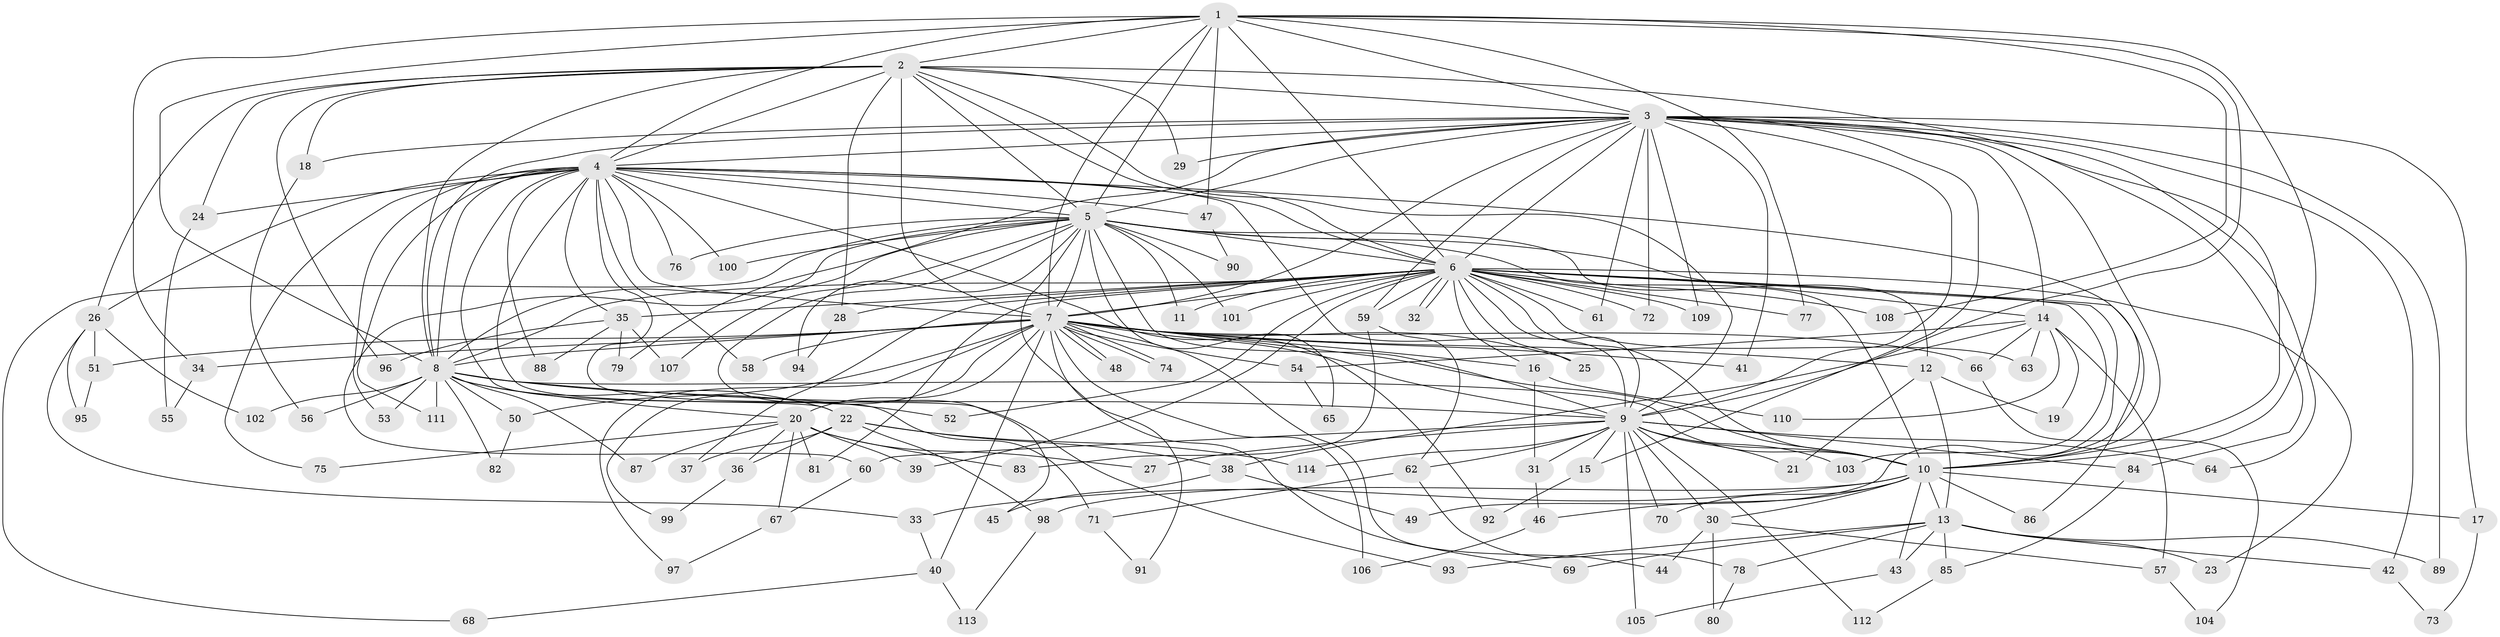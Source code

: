 // Generated by graph-tools (version 1.1) at 2025/25/03/09/25 03:25:38]
// undirected, 114 vertices, 253 edges
graph export_dot {
graph [start="1"]
  node [color=gray90,style=filled];
  1;
  2;
  3;
  4;
  5;
  6;
  7;
  8;
  9;
  10;
  11;
  12;
  13;
  14;
  15;
  16;
  17;
  18;
  19;
  20;
  21;
  22;
  23;
  24;
  25;
  26;
  27;
  28;
  29;
  30;
  31;
  32;
  33;
  34;
  35;
  36;
  37;
  38;
  39;
  40;
  41;
  42;
  43;
  44;
  45;
  46;
  47;
  48;
  49;
  50;
  51;
  52;
  53;
  54;
  55;
  56;
  57;
  58;
  59;
  60;
  61;
  62;
  63;
  64;
  65;
  66;
  67;
  68;
  69;
  70;
  71;
  72;
  73;
  74;
  75;
  76;
  77;
  78;
  79;
  80;
  81;
  82;
  83;
  84;
  85;
  86;
  87;
  88;
  89;
  90;
  91;
  92;
  93;
  94;
  95;
  96;
  97;
  98;
  99;
  100;
  101;
  102;
  103;
  104;
  105;
  106;
  107;
  108;
  109;
  110;
  111;
  112;
  113;
  114;
  1 -- 2;
  1 -- 3;
  1 -- 4;
  1 -- 5;
  1 -- 6;
  1 -- 7;
  1 -- 8;
  1 -- 9;
  1 -- 10;
  1 -- 34;
  1 -- 47;
  1 -- 77;
  1 -- 108;
  2 -- 3;
  2 -- 4;
  2 -- 5;
  2 -- 6;
  2 -- 7;
  2 -- 8;
  2 -- 9;
  2 -- 10;
  2 -- 18;
  2 -- 24;
  2 -- 26;
  2 -- 28;
  2 -- 29;
  2 -- 96;
  3 -- 4;
  3 -- 5;
  3 -- 6;
  3 -- 7;
  3 -- 8;
  3 -- 9;
  3 -- 10;
  3 -- 14;
  3 -- 15;
  3 -- 17;
  3 -- 18;
  3 -- 29;
  3 -- 41;
  3 -- 42;
  3 -- 59;
  3 -- 61;
  3 -- 64;
  3 -- 72;
  3 -- 79;
  3 -- 84;
  3 -- 89;
  3 -- 109;
  4 -- 5;
  4 -- 6;
  4 -- 7;
  4 -- 8;
  4 -- 9;
  4 -- 10;
  4 -- 22;
  4 -- 24;
  4 -- 26;
  4 -- 35;
  4 -- 47;
  4 -- 53;
  4 -- 58;
  4 -- 71;
  4 -- 75;
  4 -- 76;
  4 -- 88;
  4 -- 92;
  4 -- 93;
  4 -- 100;
  4 -- 111;
  5 -- 6;
  5 -- 7;
  5 -- 8;
  5 -- 9;
  5 -- 10;
  5 -- 11;
  5 -- 12;
  5 -- 14;
  5 -- 45;
  5 -- 60;
  5 -- 65;
  5 -- 68;
  5 -- 69;
  5 -- 76;
  5 -- 90;
  5 -- 94;
  5 -- 100;
  5 -- 101;
  5 -- 107;
  6 -- 7;
  6 -- 8;
  6 -- 9;
  6 -- 10;
  6 -- 11;
  6 -- 16;
  6 -- 23;
  6 -- 25;
  6 -- 28;
  6 -- 32;
  6 -- 32;
  6 -- 35;
  6 -- 37;
  6 -- 39;
  6 -- 49;
  6 -- 52;
  6 -- 59;
  6 -- 61;
  6 -- 63;
  6 -- 72;
  6 -- 77;
  6 -- 81;
  6 -- 86;
  6 -- 101;
  6 -- 103;
  6 -- 108;
  6 -- 109;
  7 -- 8;
  7 -- 9;
  7 -- 10;
  7 -- 12;
  7 -- 16;
  7 -- 20;
  7 -- 25;
  7 -- 34;
  7 -- 40;
  7 -- 41;
  7 -- 44;
  7 -- 48;
  7 -- 48;
  7 -- 50;
  7 -- 51;
  7 -- 54;
  7 -- 58;
  7 -- 66;
  7 -- 74;
  7 -- 74;
  7 -- 91;
  7 -- 97;
  7 -- 99;
  7 -- 106;
  8 -- 9;
  8 -- 10;
  8 -- 20;
  8 -- 22;
  8 -- 50;
  8 -- 52;
  8 -- 53;
  8 -- 56;
  8 -- 82;
  8 -- 87;
  8 -- 102;
  8 -- 111;
  9 -- 10;
  9 -- 15;
  9 -- 21;
  9 -- 27;
  9 -- 30;
  9 -- 31;
  9 -- 60;
  9 -- 62;
  9 -- 64;
  9 -- 70;
  9 -- 84;
  9 -- 103;
  9 -- 105;
  9 -- 112;
  9 -- 114;
  10 -- 13;
  10 -- 17;
  10 -- 30;
  10 -- 33;
  10 -- 43;
  10 -- 46;
  10 -- 70;
  10 -- 86;
  10 -- 98;
  12 -- 13;
  12 -- 19;
  12 -- 21;
  13 -- 23;
  13 -- 42;
  13 -- 43;
  13 -- 69;
  13 -- 78;
  13 -- 85;
  13 -- 89;
  13 -- 93;
  14 -- 19;
  14 -- 38;
  14 -- 54;
  14 -- 57;
  14 -- 63;
  14 -- 66;
  14 -- 110;
  15 -- 92;
  16 -- 31;
  16 -- 110;
  17 -- 73;
  18 -- 56;
  20 -- 27;
  20 -- 36;
  20 -- 39;
  20 -- 67;
  20 -- 75;
  20 -- 81;
  20 -- 83;
  20 -- 87;
  22 -- 36;
  22 -- 37;
  22 -- 38;
  22 -- 98;
  22 -- 114;
  24 -- 55;
  26 -- 33;
  26 -- 51;
  26 -- 95;
  26 -- 102;
  28 -- 94;
  30 -- 44;
  30 -- 57;
  30 -- 80;
  31 -- 46;
  33 -- 40;
  34 -- 55;
  35 -- 79;
  35 -- 88;
  35 -- 96;
  35 -- 107;
  36 -- 99;
  38 -- 45;
  38 -- 49;
  40 -- 68;
  40 -- 113;
  42 -- 73;
  43 -- 105;
  46 -- 106;
  47 -- 90;
  50 -- 82;
  51 -- 95;
  54 -- 65;
  57 -- 104;
  59 -- 62;
  59 -- 83;
  60 -- 67;
  62 -- 71;
  62 -- 78;
  66 -- 104;
  67 -- 97;
  71 -- 91;
  78 -- 80;
  84 -- 85;
  85 -- 112;
  98 -- 113;
}
